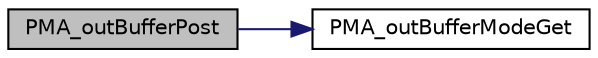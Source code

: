 digraph G
{
  edge [fontname="Helvetica",fontsize="10",labelfontname="Helvetica",labelfontsize="10"];
  node [fontname="Helvetica",fontsize="10",shape=record];
  rankdir="LR";
  Node1 [label="PMA_outBufferPost",height=0.2,width=0.4,color="black", fillcolor="grey75", style="filled" fontcolor="black"];
  Node1 -> Node2 [color="midnightblue",fontsize="10",style="solid",fontname="Helvetica"];
  Node2 [label="PMA_outBufferModeGet",height=0.2,width=0.4,color="black", fillcolor="white", style="filled",URL="$ob_8lib_8php.html#a68da79bacead8c0aa9994141346ebd6d",tooltip="This function be used eventually to support more modes."];
}
